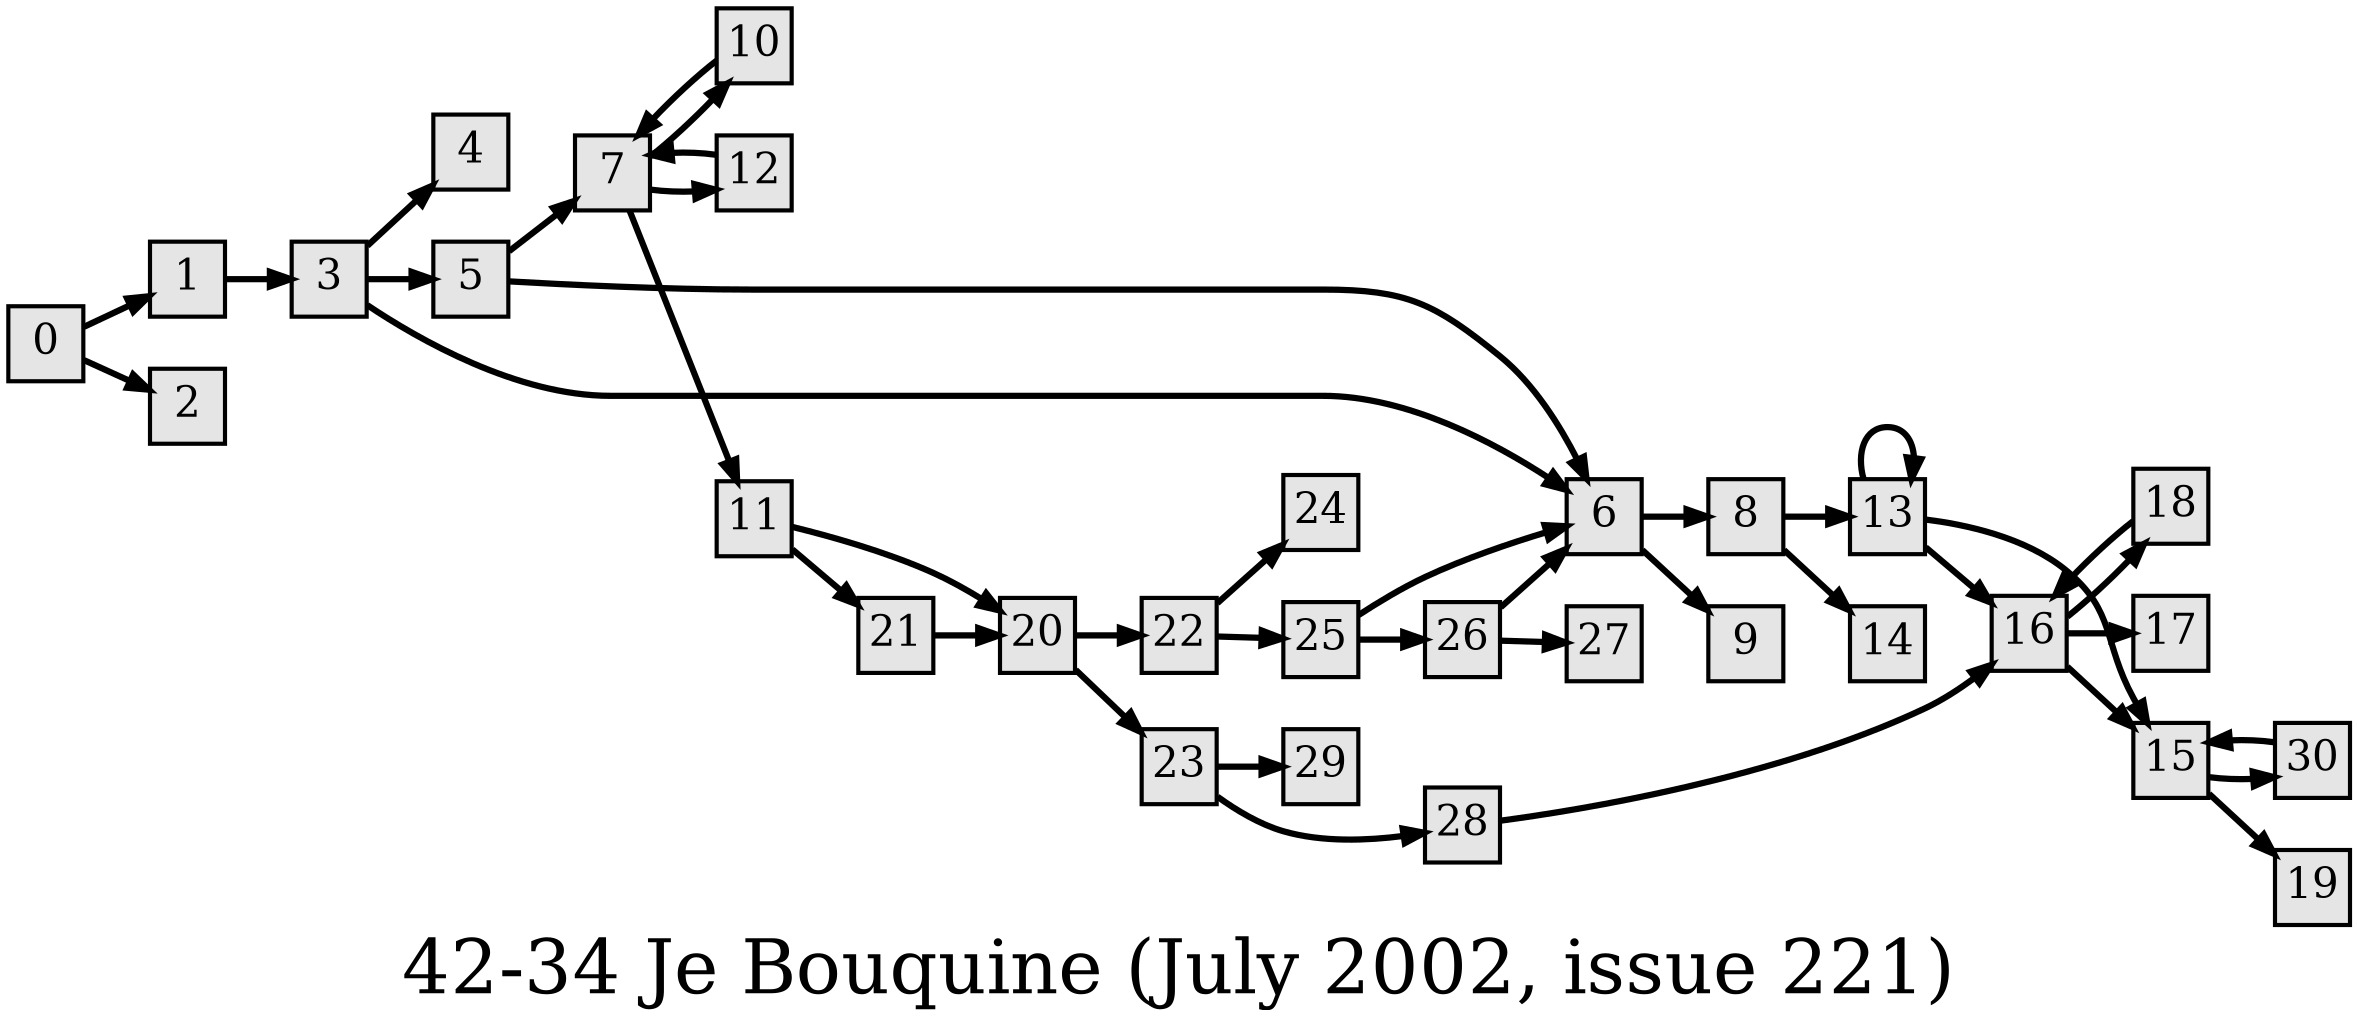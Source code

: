 digraph g{
  graph [ label="42-34 Je Bouquine (July 2002, issue 221)" rankdir=LR, ordering=out, fontsize=36, nodesep="0.35", ranksep="0.45"];
  node  [shape=rect, penwidth=2, fontsize=20, style=filled, fillcolor=grey90, margin="0,0", labelfloat=true, regular=true, fixedsize=true];
  edge  [labelfloat=true, penwidth=3, fontsize=12];

  0 -> 1;
  0 -> 2;
  1 -> 3;
  3 -> 4;
  3 -> 5;
  3 -> 6;
  5 -> 7;
  5 -> 6;
  6 -> 8;
  6 -> 9;
  7 -> 10;
  7 -> 11;
  7 -> 12;
  8 -> 13;
  8 -> 14;
  10 -> 7;
  11 -> 20;
  11 -> 21;
  12 -> 7;
  13 -> 13;
  13 -> 15;
  13 -> 16;
  15 -> 30;
  15 -> 19;
  16 -> 18;
  16 -> 17;
  16 -> 15;
  18 -> 16;
  20 -> 22;
  20 -> 23;
  21 -> 20;
  22 -> 24;
  22 -> 25;
  23 -> 28;
  23 -> 29;
  25 -> 6;
  25 -> 26;
  26 -> 6;
  26 -> 27;
  28 -> 16;
  30 -> 15;
}

